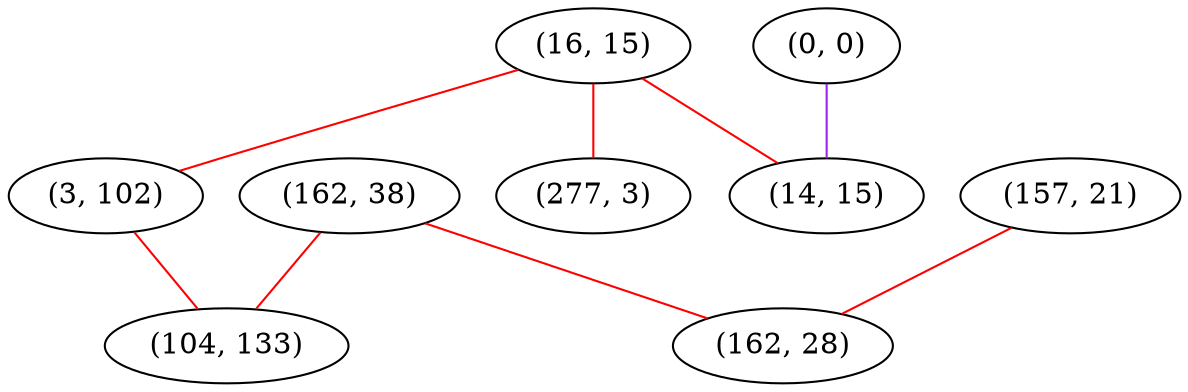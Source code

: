 graph "" {
"(162, 38)";
"(16, 15)";
"(157, 21)";
"(277, 3)";
"(0, 0)";
"(14, 15)";
"(3, 102)";
"(104, 133)";
"(162, 28)";
"(162, 38)" -- "(104, 133)"  [color=red, key=0, weight=1];
"(162, 38)" -- "(162, 28)"  [color=red, key=0, weight=1];
"(16, 15)" -- "(14, 15)"  [color=red, key=0, weight=1];
"(16, 15)" -- "(3, 102)"  [color=red, key=0, weight=1];
"(16, 15)" -- "(277, 3)"  [color=red, key=0, weight=1];
"(157, 21)" -- "(162, 28)"  [color=red, key=0, weight=1];
"(0, 0)" -- "(14, 15)"  [color=purple, key=0, weight=4];
"(3, 102)" -- "(104, 133)"  [color=red, key=0, weight=1];
}
